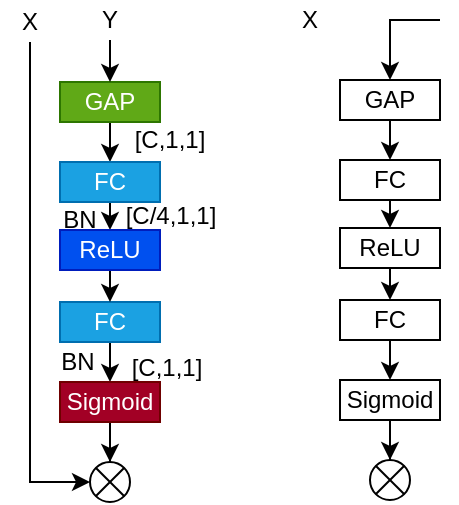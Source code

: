 <mxfile version="20.5.3" type="github">
  <diagram id="XiWBfyU1oKFxkDt52a_G" name="第 1 页">
    <mxGraphModel dx="313" dy="200" grid="1" gridSize="10" guides="1" tooltips="1" connect="1" arrows="1" fold="1" page="1" pageScale="1" pageWidth="827" pageHeight="1169" math="0" shadow="0">
      <root>
        <mxCell id="0" />
        <mxCell id="1" parent="0" />
        <mxCell id="xSvi51BgQ5_p_xxOr0kW-6" style="edgeStyle=orthogonalEdgeStyle;rounded=0;orthogonalLoop=1;jettySize=auto;html=1;exitX=0.5;exitY=1;exitDx=0;exitDy=0;entryX=0.5;entryY=0;entryDx=0;entryDy=0;" edge="1" parent="1" source="xSvi51BgQ5_p_xxOr0kW-1" target="xSvi51BgQ5_p_xxOr0kW-5">
          <mxGeometry relative="1" as="geometry" />
        </mxCell>
        <mxCell id="xSvi51BgQ5_p_xxOr0kW-1" value="GAP" style="rounded=0;whiteSpace=wrap;html=1;fillColor=#60a917;fontColor=#ffffff;strokeColor=#2D7600;" vertex="1" parent="1">
          <mxGeometry x="240" y="140" width="50" height="20" as="geometry" />
        </mxCell>
        <mxCell id="xSvi51BgQ5_p_xxOr0kW-12" style="edgeStyle=orthogonalEdgeStyle;rounded=0;orthogonalLoop=1;jettySize=auto;html=1;exitX=0.5;exitY=1;exitDx=0;exitDy=0;entryX=0.5;entryY=0;entryDx=0;entryDy=0;" edge="1" parent="1" source="xSvi51BgQ5_p_xxOr0kW-4" target="xSvi51BgQ5_p_xxOr0kW-9">
          <mxGeometry relative="1" as="geometry" />
        </mxCell>
        <mxCell id="xSvi51BgQ5_p_xxOr0kW-4" value="FC" style="rounded=0;whiteSpace=wrap;html=1;fillColor=#1ba1e2;fontColor=#ffffff;strokeColor=#006EAF;" vertex="1" parent="1">
          <mxGeometry x="240" y="250" width="50" height="20" as="geometry" />
        </mxCell>
        <mxCell id="xSvi51BgQ5_p_xxOr0kW-10" style="edgeStyle=orthogonalEdgeStyle;rounded=0;orthogonalLoop=1;jettySize=auto;html=1;exitX=0.5;exitY=1;exitDx=0;exitDy=0;entryX=0.5;entryY=0;entryDx=0;entryDy=0;" edge="1" parent="1" source="xSvi51BgQ5_p_xxOr0kW-5" target="xSvi51BgQ5_p_xxOr0kW-8">
          <mxGeometry relative="1" as="geometry" />
        </mxCell>
        <mxCell id="xSvi51BgQ5_p_xxOr0kW-5" value="FC" style="rounded=0;whiteSpace=wrap;html=1;fillColor=#1ba1e2;fontColor=#ffffff;strokeColor=#006EAF;" vertex="1" parent="1">
          <mxGeometry x="240" y="180" width="50" height="20" as="geometry" />
        </mxCell>
        <mxCell id="xSvi51BgQ5_p_xxOr0kW-11" style="edgeStyle=orthogonalEdgeStyle;rounded=0;orthogonalLoop=1;jettySize=auto;html=1;exitX=0.5;exitY=1;exitDx=0;exitDy=0;entryX=0.5;entryY=0;entryDx=0;entryDy=0;" edge="1" parent="1" source="xSvi51BgQ5_p_xxOr0kW-8" target="xSvi51BgQ5_p_xxOr0kW-4">
          <mxGeometry relative="1" as="geometry" />
        </mxCell>
        <mxCell id="xSvi51BgQ5_p_xxOr0kW-8" value="ReLU" style="rounded=0;whiteSpace=wrap;html=1;fillColor=#0050ef;fontColor=#ffffff;strokeColor=#001DBC;" vertex="1" parent="1">
          <mxGeometry x="240" y="214" width="50" height="20" as="geometry" />
        </mxCell>
        <mxCell id="xSvi51BgQ5_p_xxOr0kW-21" style="edgeStyle=orthogonalEdgeStyle;rounded=0;orthogonalLoop=1;jettySize=auto;html=1;entryX=0.5;entryY=0;entryDx=0;entryDy=0;entryPerimeter=0;" edge="1" parent="1" source="xSvi51BgQ5_p_xxOr0kW-9" target="xSvi51BgQ5_p_xxOr0kW-18">
          <mxGeometry relative="1" as="geometry" />
        </mxCell>
        <mxCell id="xSvi51BgQ5_p_xxOr0kW-9" value="Sigmoid" style="rounded=0;whiteSpace=wrap;html=1;fillColor=#a20025;fontColor=#ffffff;strokeColor=#6F0000;" vertex="1" parent="1">
          <mxGeometry x="240" y="290" width="50" height="20" as="geometry" />
        </mxCell>
        <mxCell id="xSvi51BgQ5_p_xxOr0kW-19" style="edgeStyle=orthogonalEdgeStyle;rounded=0;orthogonalLoop=1;jettySize=auto;html=1;exitX=0.5;exitY=1;exitDx=0;exitDy=0;entryX=0;entryY=0.5;entryDx=0;entryDy=0;entryPerimeter=0;" edge="1" parent="1" source="xSvi51BgQ5_p_xxOr0kW-13" target="xSvi51BgQ5_p_xxOr0kW-18">
          <mxGeometry relative="1" as="geometry" />
        </mxCell>
        <mxCell id="xSvi51BgQ5_p_xxOr0kW-13" value="X" style="text;html=1;strokeColor=none;fillColor=none;align=center;verticalAlign=middle;whiteSpace=wrap;rounded=0;" vertex="1" parent="1">
          <mxGeometry x="210" y="100" width="30" height="20" as="geometry" />
        </mxCell>
        <mxCell id="xSvi51BgQ5_p_xxOr0kW-16" style="edgeStyle=orthogonalEdgeStyle;rounded=0;orthogonalLoop=1;jettySize=auto;html=1;entryX=0.5;entryY=0;entryDx=0;entryDy=0;" edge="1" parent="1" source="xSvi51BgQ5_p_xxOr0kW-14" target="xSvi51BgQ5_p_xxOr0kW-1">
          <mxGeometry relative="1" as="geometry">
            <Array as="points">
              <mxPoint x="265" y="110" />
            </Array>
          </mxGeometry>
        </mxCell>
        <mxCell id="xSvi51BgQ5_p_xxOr0kW-14" value="Y" style="text;html=1;strokeColor=none;fillColor=none;align=center;verticalAlign=middle;whiteSpace=wrap;rounded=0;" vertex="1" parent="1">
          <mxGeometry x="250" y="99" width="30" height="20" as="geometry" />
        </mxCell>
        <mxCell id="xSvi51BgQ5_p_xxOr0kW-18" value="" style="verticalLabelPosition=bottom;verticalAlign=top;html=1;shape=mxgraph.flowchart.or;" vertex="1" parent="1">
          <mxGeometry x="255" y="330" width="20" height="20" as="geometry" />
        </mxCell>
        <mxCell id="xSvi51BgQ5_p_xxOr0kW-22" style="edgeStyle=orthogonalEdgeStyle;rounded=0;orthogonalLoop=1;jettySize=auto;html=1;exitX=0.5;exitY=1;exitDx=0;exitDy=0;entryX=0.5;entryY=0;entryDx=0;entryDy=0;" edge="1" parent="1" source="xSvi51BgQ5_p_xxOr0kW-23" target="xSvi51BgQ5_p_xxOr0kW-27">
          <mxGeometry relative="1" as="geometry" />
        </mxCell>
        <mxCell id="xSvi51BgQ5_p_xxOr0kW-23" value="GAP" style="rounded=0;whiteSpace=wrap;html=1;" vertex="1" parent="1">
          <mxGeometry x="380" y="139" width="50" height="20" as="geometry" />
        </mxCell>
        <mxCell id="xSvi51BgQ5_p_xxOr0kW-24" style="edgeStyle=orthogonalEdgeStyle;rounded=0;orthogonalLoop=1;jettySize=auto;html=1;exitX=0.5;exitY=1;exitDx=0;exitDy=0;entryX=0.5;entryY=0;entryDx=0;entryDy=0;" edge="1" parent="1" source="xSvi51BgQ5_p_xxOr0kW-25" target="xSvi51BgQ5_p_xxOr0kW-31">
          <mxGeometry relative="1" as="geometry" />
        </mxCell>
        <mxCell id="xSvi51BgQ5_p_xxOr0kW-25" value="FC" style="rounded=0;whiteSpace=wrap;html=1;" vertex="1" parent="1">
          <mxGeometry x="380" y="249" width="50" height="20" as="geometry" />
        </mxCell>
        <mxCell id="xSvi51BgQ5_p_xxOr0kW-26" style="edgeStyle=orthogonalEdgeStyle;rounded=0;orthogonalLoop=1;jettySize=auto;html=1;exitX=0.5;exitY=1;exitDx=0;exitDy=0;entryX=0.5;entryY=0;entryDx=0;entryDy=0;" edge="1" parent="1" source="xSvi51BgQ5_p_xxOr0kW-27" target="xSvi51BgQ5_p_xxOr0kW-29">
          <mxGeometry relative="1" as="geometry" />
        </mxCell>
        <mxCell id="xSvi51BgQ5_p_xxOr0kW-27" value="FC" style="rounded=0;whiteSpace=wrap;html=1;" vertex="1" parent="1">
          <mxGeometry x="380" y="179" width="50" height="20" as="geometry" />
        </mxCell>
        <mxCell id="xSvi51BgQ5_p_xxOr0kW-28" style="edgeStyle=orthogonalEdgeStyle;rounded=0;orthogonalLoop=1;jettySize=auto;html=1;exitX=0.5;exitY=1;exitDx=0;exitDy=0;entryX=0.5;entryY=0;entryDx=0;entryDy=0;" edge="1" parent="1" source="xSvi51BgQ5_p_xxOr0kW-29" target="xSvi51BgQ5_p_xxOr0kW-25">
          <mxGeometry relative="1" as="geometry" />
        </mxCell>
        <mxCell id="xSvi51BgQ5_p_xxOr0kW-29" value="ReLU" style="rounded=0;whiteSpace=wrap;html=1;" vertex="1" parent="1">
          <mxGeometry x="380" y="213" width="50" height="20" as="geometry" />
        </mxCell>
        <mxCell id="xSvi51BgQ5_p_xxOr0kW-30" style="edgeStyle=orthogonalEdgeStyle;rounded=0;orthogonalLoop=1;jettySize=auto;html=1;entryX=0.5;entryY=0;entryDx=0;entryDy=0;entryPerimeter=0;" edge="1" parent="1" source="xSvi51BgQ5_p_xxOr0kW-31" target="xSvi51BgQ5_p_xxOr0kW-35">
          <mxGeometry relative="1" as="geometry" />
        </mxCell>
        <mxCell id="xSvi51BgQ5_p_xxOr0kW-31" value="Sigmoid" style="rounded=0;whiteSpace=wrap;html=1;" vertex="1" parent="1">
          <mxGeometry x="380" y="289" width="50" height="20" as="geometry" />
        </mxCell>
        <mxCell id="xSvi51BgQ5_p_xxOr0kW-33" value="X" style="text;html=1;strokeColor=none;fillColor=none;align=center;verticalAlign=middle;whiteSpace=wrap;rounded=0;" vertex="1" parent="1">
          <mxGeometry x="350" y="99" width="30" height="20" as="geometry" />
        </mxCell>
        <mxCell id="xSvi51BgQ5_p_xxOr0kW-34" style="edgeStyle=orthogonalEdgeStyle;rounded=0;orthogonalLoop=1;jettySize=auto;html=1;entryX=0.5;entryY=0;entryDx=0;entryDy=0;" edge="1" parent="1" target="xSvi51BgQ5_p_xxOr0kW-23">
          <mxGeometry relative="1" as="geometry">
            <mxPoint x="430" y="109.0" as="sourcePoint" />
            <Array as="points">
              <mxPoint x="405" y="109" />
            </Array>
          </mxGeometry>
        </mxCell>
        <mxCell id="xSvi51BgQ5_p_xxOr0kW-35" value="" style="verticalLabelPosition=bottom;verticalAlign=top;html=1;shape=mxgraph.flowchart.or;" vertex="1" parent="1">
          <mxGeometry x="395" y="329" width="20" height="20" as="geometry" />
        </mxCell>
        <mxCell id="xSvi51BgQ5_p_xxOr0kW-36" value="[C,1,1]" style="text;html=1;strokeColor=none;fillColor=none;align=center;verticalAlign=middle;whiteSpace=wrap;rounded=0;" vertex="1" parent="1">
          <mxGeometry x="270" y="159" width="50" height="20" as="geometry" />
        </mxCell>
        <mxCell id="xSvi51BgQ5_p_xxOr0kW-37" value="BN" style="text;html=1;strokeColor=none;fillColor=none;align=center;verticalAlign=middle;whiteSpace=wrap;rounded=0;" vertex="1" parent="1">
          <mxGeometry x="240" y="200" width="20" height="18" as="geometry" />
        </mxCell>
        <mxCell id="xSvi51BgQ5_p_xxOr0kW-38" value="[C/4,1,1]" style="text;html=1;strokeColor=none;fillColor=none;align=center;verticalAlign=middle;whiteSpace=wrap;rounded=0;" vertex="1" parent="1">
          <mxGeometry x="276.5" y="201" width="37" height="12" as="geometry" />
        </mxCell>
        <mxCell id="xSvi51BgQ5_p_xxOr0kW-39" value="BN" style="text;html=1;strokeColor=none;fillColor=none;align=center;verticalAlign=middle;whiteSpace=wrap;rounded=0;" vertex="1" parent="1">
          <mxGeometry x="239" y="271" width="20" height="18" as="geometry" />
        </mxCell>
        <mxCell id="xSvi51BgQ5_p_xxOr0kW-40" value="[C,1,1]" style="text;html=1;strokeColor=none;fillColor=none;align=center;verticalAlign=middle;whiteSpace=wrap;rounded=0;" vertex="1" parent="1">
          <mxGeometry x="275" y="277" width="37" height="12" as="geometry" />
        </mxCell>
      </root>
    </mxGraphModel>
  </diagram>
</mxfile>
